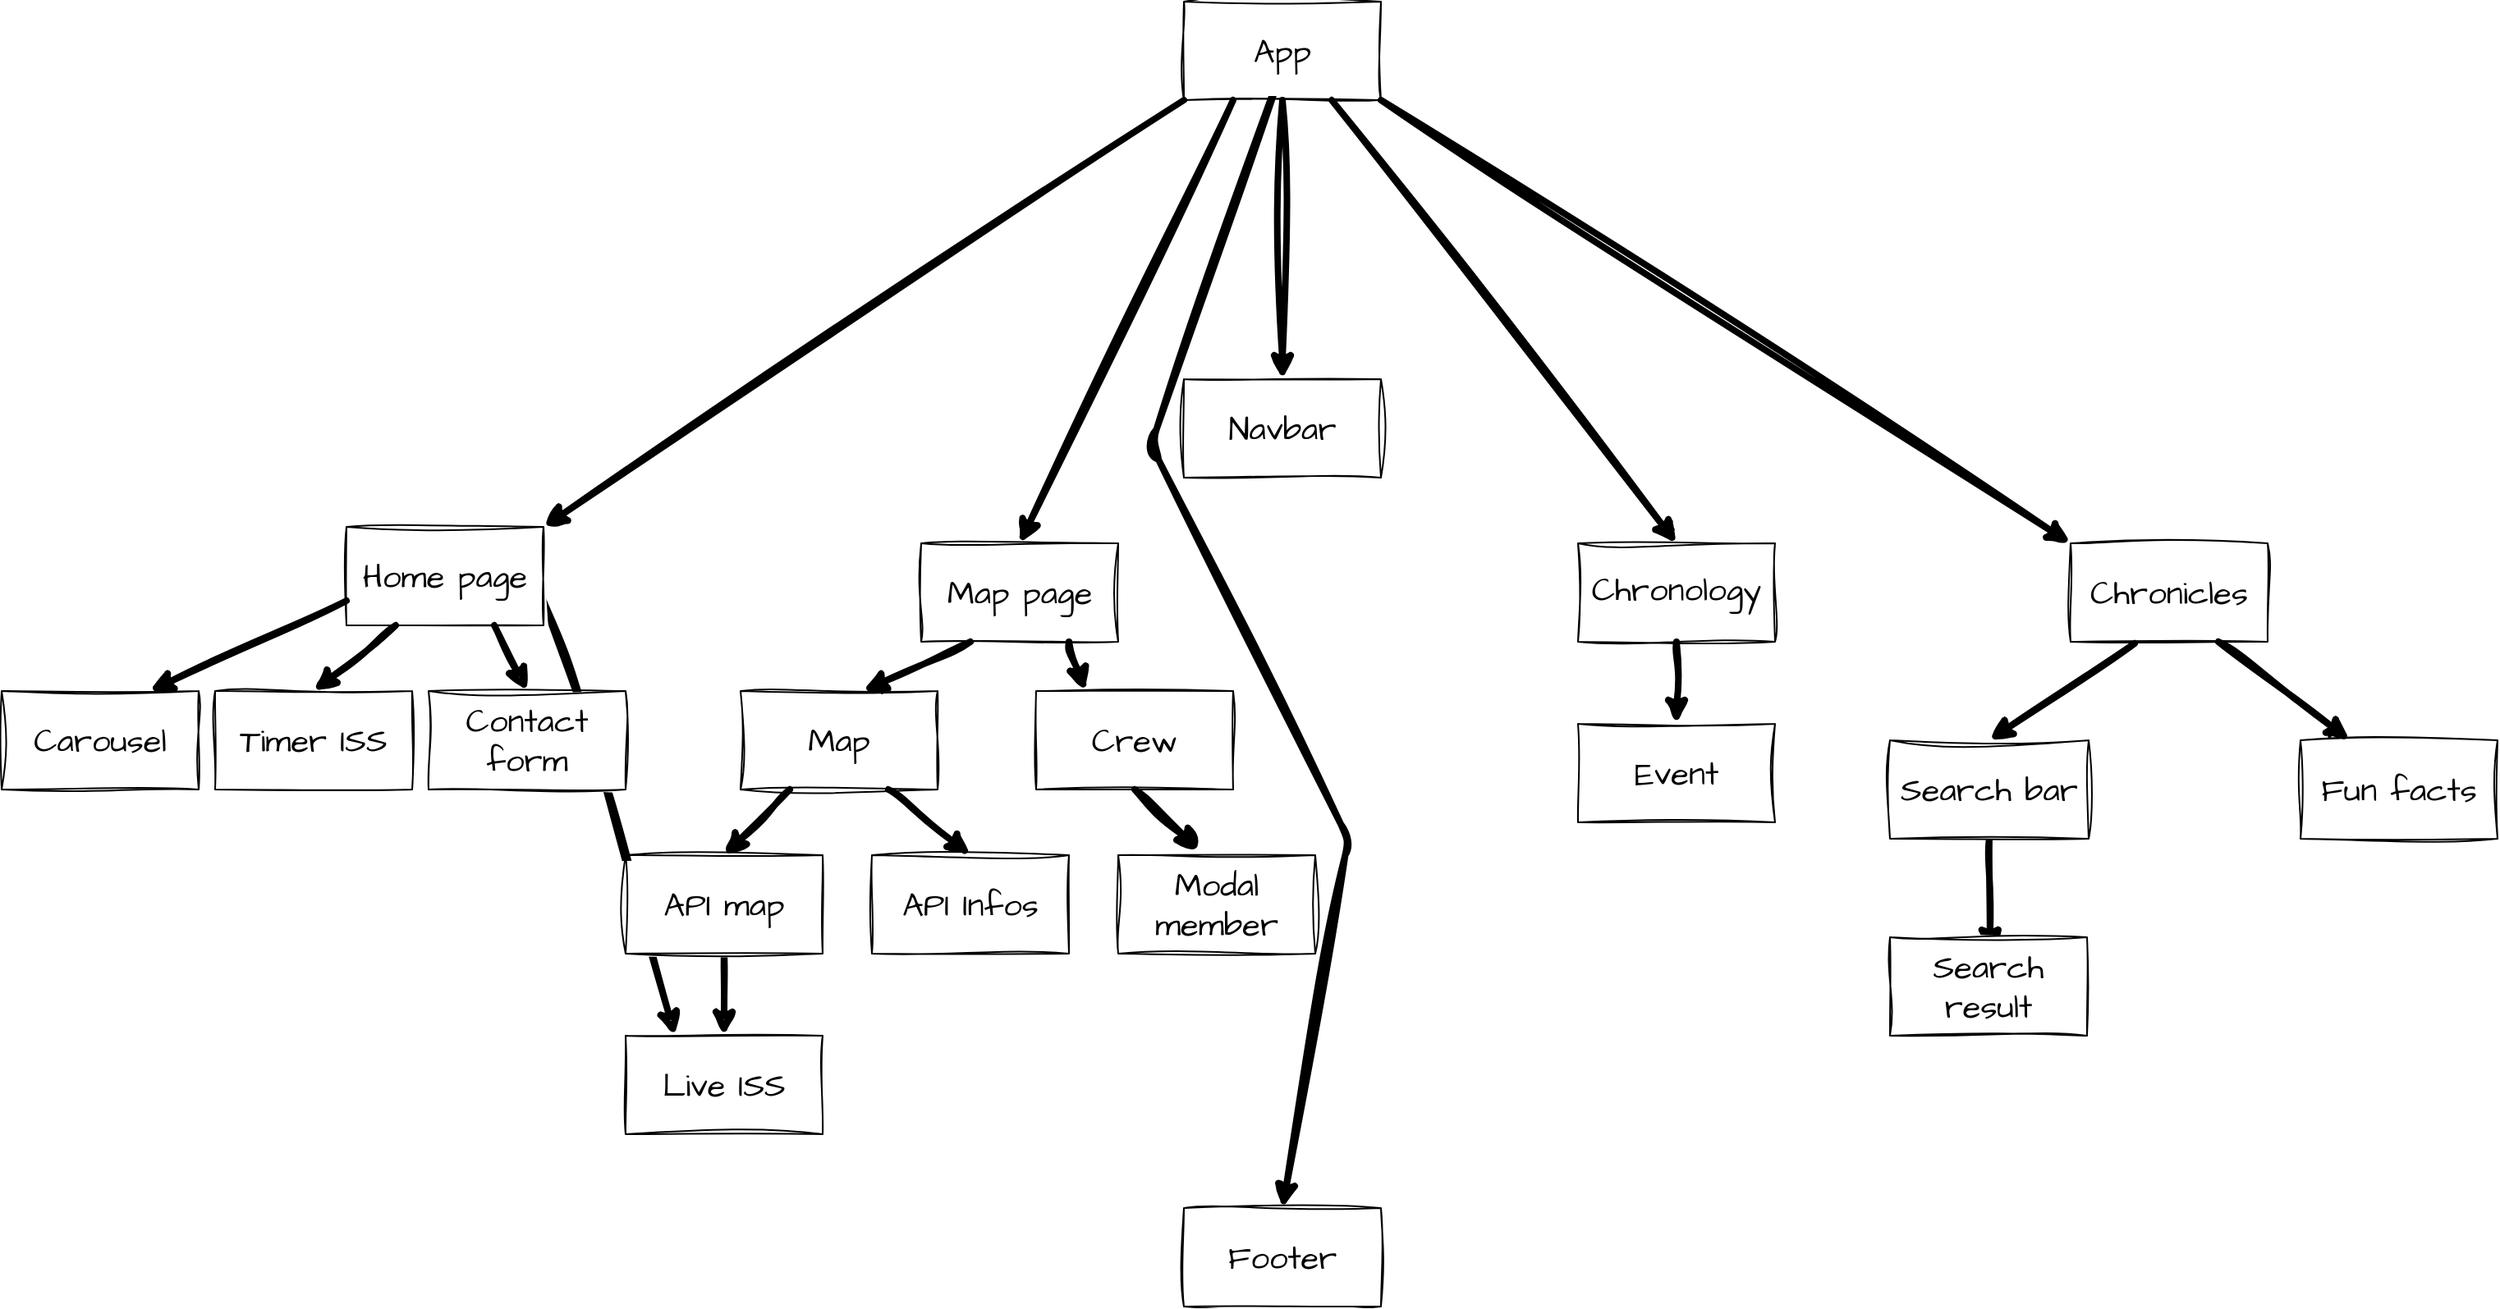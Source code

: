 <mxfile>
    <diagram id="8fh8tiqYqjvUhla_4DWy" name="Page-1">
        <mxGraphModel dx="1703" dy="1685" grid="1" gridSize="10" guides="1" tooltips="1" connect="1" arrows="1" fold="1" page="1" pageScale="1" pageWidth="827" pageHeight="1169" math="0" shadow="0">
            <root>
                <mxCell id="0"/>
                <mxCell id="1" parent="0"/>
                <mxCell id="39" style="edgeStyle=none;sketch=1;hachureGap=4;jiggle=2;curveFitting=1;html=1;exitX=1;exitY=0.75;exitDx=0;exitDy=0;strokeWidth=4;fontFamily=Architects Daughter;fontSource=https%3A%2F%2Ffonts.googleapis.com%2Fcss%3Ffamily%3DArchitects%2BDaughter;fontSize=16;fillColor=#FFFFFF;entryX=0.25;entryY=0;entryDx=0;entryDy=0;" parent="1" source="4" target="26" edge="1">
                    <mxGeometry relative="1" as="geometry">
                        <mxPoint x="-20" y="200" as="targetPoint"/>
                        <Array as="points">
                            <mxPoint x="-40" y="240"/>
                        </Array>
                    </mxGeometry>
                </mxCell>
                <mxCell id="53" style="edgeStyle=none;sketch=1;hachureGap=4;jiggle=2;curveFitting=1;html=1;exitX=0.5;exitY=1;exitDx=0;exitDy=0;entryX=0.5;entryY=0;entryDx=0;entryDy=0;strokeWidth=4;fontFamily=Architects Daughter;fontSource=https%3A%2F%2Ffonts.googleapis.com%2Fcss%3Ffamily%3DArchitects%2BDaughter;fontSize=16;fillColor=#FFFFFF;" parent="1" source="3" target="44" edge="1">
                    <mxGeometry relative="1" as="geometry">
                        <Array as="points">
                            <mxPoint x="300" y="60"/>
                            <mxPoint x="420" y="300"/>
                        </Array>
                    </mxGeometry>
                </mxCell>
                <mxCell id="12" value="" style="endArrow=classic;html=1;sketch=1;hachureGap=4;jiggle=2;curveFitting=1;fontFamily=Architects Daughter;fontSource=https%3A%2F%2Ffonts.googleapis.com%2Fcss%3Ffamily%3DArchitects%2BDaughter;fontSize=16;entryX=1;entryY=0;entryDx=0;entryDy=0;fillColor=#FFFFFF;strokeWidth=4;exitX=0;exitY=1;exitDx=0;exitDy=0;" parent="1" source="2" target="4" edge="1">
                    <mxGeometry width="50" height="50" relative="1" as="geometry">
                        <mxPoint x="340" y="80" as="sourcePoint"/>
                        <mxPoint x="420" y="340" as="targetPoint"/>
                    </mxGeometry>
                </mxCell>
                <mxCell id="13" value="" style="endArrow=classic;html=1;sketch=1;hachureGap=4;jiggle=2;curveFitting=1;fontFamily=Architects Daughter;fontSource=https%3A%2F%2Ffonts.googleapis.com%2Fcss%3Ffamily%3DArchitects%2BDaughter;fontSize=16;entryX=0.5;entryY=0;entryDx=0;entryDy=0;fillColor=#FFFFFF;strokeWidth=4;exitX=0.25;exitY=1;exitDx=0;exitDy=0;" parent="1" source="2" target="5" edge="1">
                    <mxGeometry width="50" height="50" relative="1" as="geometry">
                        <mxPoint x="350" y="90" as="sourcePoint"/>
                        <mxPoint x="150" y="140" as="targetPoint"/>
                    </mxGeometry>
                </mxCell>
                <mxCell id="14" value="" style="endArrow=classic;html=1;sketch=1;hachureGap=4;jiggle=2;curveFitting=1;fontFamily=Architects Daughter;fontSource=https%3A%2F%2Ffonts.googleapis.com%2Fcss%3Ffamily%3DArchitects%2BDaughter;fontSize=16;entryX=0.5;entryY=0;entryDx=0;entryDy=0;fillColor=#FFFFFF;strokeWidth=4;exitX=0.75;exitY=1;exitDx=0;exitDy=0;" parent="1" source="2" target="6" edge="1">
                    <mxGeometry width="50" height="50" relative="1" as="geometry">
                        <mxPoint x="360" y="100" as="sourcePoint"/>
                        <mxPoint x="160" y="150" as="targetPoint"/>
                    </mxGeometry>
                </mxCell>
                <mxCell id="15" value="" style="endArrow=classic;html=1;sketch=1;hachureGap=4;jiggle=2;curveFitting=1;fontFamily=Architects Daughter;fontSource=https%3A%2F%2Ffonts.googleapis.com%2Fcss%3Ffamily%3DArchitects%2BDaughter;fontSize=16;entryX=0;entryY=0;entryDx=0;entryDy=0;fillColor=#FFFFFF;strokeWidth=4;exitX=1;exitY=1;exitDx=0;exitDy=0;" parent="1" source="2" target="7" edge="1">
                    <mxGeometry width="50" height="50" relative="1" as="geometry">
                        <mxPoint x="370" y="110" as="sourcePoint"/>
                        <mxPoint x="170" y="160" as="targetPoint"/>
                    </mxGeometry>
                </mxCell>
                <mxCell id="18" value="" style="group" parent="1" vertex="1" connectable="0">
                    <mxGeometry x="-190" y="110" width="120" height="60" as="geometry"/>
                </mxCell>
                <mxCell id="4" value="" style="rounded=0;whiteSpace=wrap;html=1;sketch=1;hachureGap=4;jiggle=2;curveFitting=1;fontFamily=Architects Daughter;fontSource=https%3A%2F%2Ffonts.googleapis.com%2Fcss%3Ffamily%3DArchitects%2BDaughter;fontSize=20;" parent="18" vertex="1">
                    <mxGeometry width="120" height="60" as="geometry"/>
                </mxCell>
                <mxCell id="8" value="Home page" style="text;html=1;strokeColor=none;fillColor=none;align=center;verticalAlign=middle;whiteSpace=wrap;rounded=0;sketch=1;hachureGap=4;jiggle=2;curveFitting=1;fontFamily=Architects Daughter;fontSource=https%3A%2F%2Ffonts.googleapis.com%2Fcss%3Ffamily%3DArchitects%2BDaughter;fontSize=20;" parent="18" vertex="1">
                    <mxGeometry y="15" width="120" height="30" as="geometry"/>
                </mxCell>
                <mxCell id="21" value="" style="group" parent="1" vertex="1" connectable="0">
                    <mxGeometry x="-400" y="210" width="120" height="60" as="geometry"/>
                </mxCell>
                <mxCell id="16" value="" style="whiteSpace=wrap;html=1;sketch=1;hachureGap=4;jiggle=2;curveFitting=1;fontFamily=Architects Daughter;fontSource=https%3A%2F%2Ffonts.googleapis.com%2Fcss%3Ffamily%3DArchitects%2BDaughter;fontSize=20;" parent="21" vertex="1">
                    <mxGeometry width="120" height="60" as="geometry"/>
                </mxCell>
                <mxCell id="17" value="Carousel" style="text;html=1;strokeColor=none;fillColor=none;align=center;verticalAlign=middle;whiteSpace=wrap;rounded=0;sketch=1;hachureGap=4;jiggle=2;curveFitting=1;fontFamily=Architects Daughter;fontSource=https%3A%2F%2Ffonts.googleapis.com%2Fcss%3Ffamily%3DArchitects%2BDaughter;fontSize=20;" parent="21" vertex="1">
                    <mxGeometry x="30" y="15" width="60" height="30" as="geometry"/>
                </mxCell>
                <mxCell id="22" value="" style="group" parent="1" vertex="1" connectable="0">
                    <mxGeometry x="160" y="120" width="120" height="60" as="geometry"/>
                </mxCell>
                <mxCell id="5" value="" style="rounded=0;whiteSpace=wrap;html=1;sketch=1;hachureGap=4;jiggle=2;curveFitting=1;fontFamily=Architects Daughter;fontSource=https%3A%2F%2Ffonts.googleapis.com%2Fcss%3Ffamily%3DArchitects%2BDaughter;fontSize=20;" parent="22" vertex="1">
                    <mxGeometry width="120" height="60" as="geometry"/>
                </mxCell>
                <mxCell id="9" value="Map page" style="text;html=1;strokeColor=none;fillColor=none;align=center;verticalAlign=middle;whiteSpace=wrap;rounded=0;sketch=1;hachureGap=4;jiggle=2;curveFitting=1;fontFamily=Architects Daughter;fontSource=https%3A%2F%2Ffonts.googleapis.com%2Fcss%3Ffamily%3DArchitects%2BDaughter;fontSize=20;" parent="22" vertex="1">
                    <mxGeometry y="15" width="120" height="30" as="geometry"/>
                </mxCell>
                <mxCell id="23" value="" style="group" parent="1" vertex="1" connectable="0">
                    <mxGeometry x="560" y="120" width="120" height="60" as="geometry"/>
                </mxCell>
                <mxCell id="6" value="" style="rounded=0;whiteSpace=wrap;html=1;sketch=1;hachureGap=4;jiggle=2;curveFitting=1;fontFamily=Architects Daughter;fontSource=https%3A%2F%2Ffonts.googleapis.com%2Fcss%3Ffamily%3DArchitects%2BDaughter;fontSize=20;" parent="23" vertex="1">
                    <mxGeometry width="120" height="60" as="geometry"/>
                </mxCell>
                <mxCell id="10" value="Chronology" style="text;html=1;strokeColor=none;fillColor=none;align=center;verticalAlign=middle;whiteSpace=wrap;rounded=0;sketch=1;hachureGap=4;jiggle=2;curveFitting=1;fontFamily=Architects Daughter;fontSource=https%3A%2F%2Ffonts.googleapis.com%2Fcss%3Ffamily%3DArchitects%2BDaughter;fontSize=20;" parent="23" vertex="1">
                    <mxGeometry x="25" y="10" width="70" height="35" as="geometry"/>
                </mxCell>
                <mxCell id="24" value="" style="group" parent="1" vertex="1" connectable="0">
                    <mxGeometry x="860" y="120" width="120" height="60" as="geometry"/>
                </mxCell>
                <mxCell id="7" value="" style="rounded=0;whiteSpace=wrap;html=1;sketch=1;hachureGap=4;jiggle=2;curveFitting=1;fontFamily=Architects Daughter;fontSource=https%3A%2F%2Ffonts.googleapis.com%2Fcss%3Ffamily%3DArchitects%2BDaughter;fontSize=20;" parent="24" vertex="1">
                    <mxGeometry width="120" height="60" as="geometry"/>
                </mxCell>
                <mxCell id="11" value="Chronicles" style="text;html=1;strokeColor=none;fillColor=none;align=center;verticalAlign=middle;whiteSpace=wrap;rounded=0;sketch=1;hachureGap=4;jiggle=2;curveFitting=1;fontFamily=Architects Daughter;fontSource=https%3A%2F%2Ffonts.googleapis.com%2Fcss%3Ffamily%3DArchitects%2BDaughter;fontSize=20;" parent="24" vertex="1">
                    <mxGeometry x="30" y="15" width="60" height="30" as="geometry"/>
                </mxCell>
                <mxCell id="30" value="" style="group" parent="1" vertex="1" connectable="0">
                    <mxGeometry x="320" y="-210" width="120" height="60" as="geometry"/>
                </mxCell>
                <mxCell id="2" value="" style="rounded=0;whiteSpace=wrap;html=1;sketch=1;hachureGap=4;jiggle=2;curveFitting=1;fontFamily=Architects Daughter;fontSource=https%3A%2F%2Ffonts.googleapis.com%2Fcss%3Ffamily%3DArchitects%2BDaughter;fontSize=20;" parent="30" vertex="1">
                    <mxGeometry width="120" height="60" as="geometry"/>
                </mxCell>
                <mxCell id="3" value="App" style="text;html=1;strokeColor=none;fillColor=none;align=center;verticalAlign=middle;whiteSpace=wrap;rounded=0;sketch=1;hachureGap=4;jiggle=2;curveFitting=1;fontFamily=Architects Daughter;fontSource=https%3A%2F%2Ffonts.googleapis.com%2Fcss%3Ffamily%3DArchitects%2BDaughter;fontSize=20;" parent="30" vertex="1">
                    <mxGeometry x="30" y="20" width="60" height="20" as="geometry"/>
                </mxCell>
                <mxCell id="34" value="" style="group" parent="1" vertex="1" connectable="0">
                    <mxGeometry x="-140" y="210" width="120" height="60" as="geometry"/>
                </mxCell>
                <mxCell id="29" value="" style="rounded=0;whiteSpace=wrap;html=1;sketch=1;hachureGap=4;jiggle=2;curveFitting=1;fontFamily=Architects Daughter;fontSource=https%3A%2F%2Ffonts.googleapis.com%2Fcss%3Ffamily%3DArchitects%2BDaughter;fontSize=20;" parent="34" vertex="1">
                    <mxGeometry width="120" height="60" as="geometry"/>
                </mxCell>
                <mxCell id="32" value="Contact form" style="text;html=1;strokeColor=none;fillColor=none;align=center;verticalAlign=middle;whiteSpace=wrap;rounded=0;sketch=1;hachureGap=4;jiggle=2;curveFitting=1;fontFamily=Architects Daughter;fontSource=https%3A%2F%2Ffonts.googleapis.com%2Fcss%3Ffamily%3DArchitects%2BDaughter;fontSize=20;" parent="34" vertex="1">
                    <mxGeometry x="30" y="15" width="60" height="30" as="geometry"/>
                </mxCell>
                <mxCell id="35" value="" style="group" parent="1" vertex="1" connectable="0">
                    <mxGeometry x="-20" y="420" width="120" height="60" as="geometry"/>
                </mxCell>
                <mxCell id="26" value="" style="rounded=0;whiteSpace=wrap;html=1;sketch=1;hachureGap=4;jiggle=2;curveFitting=1;fontFamily=Architects Daughter;fontSource=https%3A%2F%2Ffonts.googleapis.com%2Fcss%3Ffamily%3DArchitects%2BDaughter;fontSize=20;" parent="35" vertex="1">
                    <mxGeometry width="120" height="60" as="geometry"/>
                </mxCell>
                <mxCell id="33" value="Live ISS" style="text;html=1;strokeColor=none;fillColor=none;align=center;verticalAlign=middle;whiteSpace=wrap;rounded=0;sketch=1;hachureGap=4;jiggle=2;curveFitting=1;fontFamily=Architects Daughter;fontSource=https%3A%2F%2Ffonts.googleapis.com%2Fcss%3Ffamily%3DArchitects%2BDaughter;fontSize=20;" parent="35" vertex="1">
                    <mxGeometry y="15" width="120" height="30" as="geometry"/>
                </mxCell>
                <mxCell id="36" value="" style="group" parent="1" vertex="1" connectable="0">
                    <mxGeometry x="-270" y="210" width="120" height="60" as="geometry"/>
                </mxCell>
                <mxCell id="28" value="" style="rounded=0;whiteSpace=wrap;html=1;sketch=1;hachureGap=4;jiggle=2;curveFitting=1;fontFamily=Architects Daughter;fontSource=https%3A%2F%2Ffonts.googleapis.com%2Fcss%3Ffamily%3DArchitects%2BDaughter;fontSize=20;" parent="36" vertex="1">
                    <mxGeometry width="120" height="60" as="geometry"/>
                </mxCell>
                <mxCell id="31" value="Timer ISS" style="text;html=1;strokeColor=none;fillColor=none;align=center;verticalAlign=middle;whiteSpace=wrap;rounded=0;sketch=1;hachureGap=4;jiggle=2;curveFitting=1;fontFamily=Architects Daughter;fontSource=https%3A%2F%2Ffonts.googleapis.com%2Fcss%3Ffamily%3DArchitects%2BDaughter;fontSize=20;" parent="36" vertex="1">
                    <mxGeometry y="15" width="120" height="30" as="geometry"/>
                </mxCell>
                <mxCell id="43" value="" style="group" parent="1" vertex="1" connectable="0">
                    <mxGeometry x="320" y="20" width="120" height="60" as="geometry"/>
                </mxCell>
                <mxCell id="41" value="" style="rounded=0;whiteSpace=wrap;html=1;sketch=1;hachureGap=4;jiggle=2;curveFitting=1;fontFamily=Architects Daughter;fontSource=https%3A%2F%2Ffonts.googleapis.com%2Fcss%3Ffamily%3DArchitects%2BDaughter;fontSize=20;" parent="43" vertex="1">
                    <mxGeometry width="120" height="60" as="geometry"/>
                </mxCell>
                <mxCell id="42" value="Navbar" style="text;html=1;strokeColor=none;fillColor=none;align=center;verticalAlign=middle;whiteSpace=wrap;rounded=0;sketch=1;hachureGap=4;jiggle=2;curveFitting=1;fontFamily=Architects Daughter;fontSource=https%3A%2F%2Ffonts.googleapis.com%2Fcss%3Ffamily%3DArchitects%2BDaughter;fontSize=20;" parent="43" vertex="1">
                    <mxGeometry x="30" y="15" width="60" height="30" as="geometry"/>
                </mxCell>
                <mxCell id="50" value="" style="group" parent="1" vertex="1" connectable="0">
                    <mxGeometry x="320" y="525" width="120" height="60" as="geometry"/>
                </mxCell>
                <mxCell id="44" value="" style="rounded=0;whiteSpace=wrap;html=1;sketch=1;hachureGap=4;jiggle=2;curveFitting=1;fontFamily=Architects Daughter;fontSource=https%3A%2F%2Ffonts.googleapis.com%2Fcss%3Ffamily%3DArchitects%2BDaughter;fontSize=20;" parent="50" vertex="1">
                    <mxGeometry width="120" height="60" as="geometry"/>
                </mxCell>
                <mxCell id="46" value="Footer" style="text;html=1;strokeColor=none;fillColor=none;align=center;verticalAlign=middle;whiteSpace=wrap;rounded=0;sketch=1;hachureGap=4;jiggle=2;curveFitting=1;fontFamily=Architects Daughter;fontSource=https%3A%2F%2Ffonts.googleapis.com%2Fcss%3Ffamily%3DArchitects%2BDaughter;fontSize=20;" parent="50" vertex="1">
                    <mxGeometry x="30" y="15" width="60" height="30" as="geometry"/>
                </mxCell>
                <mxCell id="52" style="edgeStyle=none;sketch=1;hachureGap=4;jiggle=2;curveFitting=1;html=1;exitX=0.5;exitY=1;exitDx=0;exitDy=0;entryX=0.5;entryY=0;entryDx=0;entryDy=0;strokeWidth=4;fontFamily=Architects Daughter;fontSource=https%3A%2F%2Ffonts.googleapis.com%2Fcss%3Ffamily%3DArchitects%2BDaughter;fontSize=16;fillColor=#FFFFFF;" parent="1" source="2" target="41" edge="1">
                    <mxGeometry relative="1" as="geometry"/>
                </mxCell>
                <mxCell id="56" style="edgeStyle=none;sketch=1;hachureGap=4;jiggle=2;curveFitting=1;html=1;exitX=0.75;exitY=1;exitDx=0;exitDy=0;entryX=0.5;entryY=0;entryDx=0;entryDy=0;strokeWidth=4;fontFamily=Architects Daughter;fontSource=https%3A%2F%2Ffonts.googleapis.com%2Fcss%3Ffamily%3DArchitects%2BDaughter;fontSize=16;fillColor=#FFFFFF;" parent="1" source="4" target="29" edge="1">
                    <mxGeometry relative="1" as="geometry"/>
                </mxCell>
                <mxCell id="57" style="edgeStyle=none;sketch=1;hachureGap=4;jiggle=2;curveFitting=1;html=1;exitX=0.25;exitY=1;exitDx=0;exitDy=0;entryX=0.5;entryY=0;entryDx=0;entryDy=0;strokeWidth=4;fontFamily=Architects Daughter;fontSource=https%3A%2F%2Ffonts.googleapis.com%2Fcss%3Ffamily%3DArchitects%2BDaughter;fontSize=16;fillColor=#FFFFFF;" parent="1" source="4" target="28" edge="1">
                    <mxGeometry relative="1" as="geometry"/>
                </mxCell>
                <mxCell id="58" style="edgeStyle=none;sketch=1;hachureGap=4;jiggle=2;curveFitting=1;html=1;exitX=0;exitY=0.75;exitDx=0;exitDy=0;entryX=0.75;entryY=0;entryDx=0;entryDy=0;strokeWidth=4;fontFamily=Architects Daughter;fontSource=https%3A%2F%2Ffonts.googleapis.com%2Fcss%3Ffamily%3DArchitects%2BDaughter;fontSize=16;fillColor=#FFFFFF;" parent="1" source="4" target="16" edge="1">
                    <mxGeometry relative="1" as="geometry"/>
                </mxCell>
                <mxCell id="64" value="" style="group" parent="1" vertex="1" connectable="0">
                    <mxGeometry x="50" y="210" width="120" height="60" as="geometry"/>
                </mxCell>
                <mxCell id="60" value="" style="rounded=0;whiteSpace=wrap;html=1;sketch=1;hachureGap=4;jiggle=2;curveFitting=1;fontFamily=Architects Daughter;fontSource=https%3A%2F%2Ffonts.googleapis.com%2Fcss%3Ffamily%3DArchitects%2BDaughter;fontSize=20;" parent="64" vertex="1">
                    <mxGeometry width="120" height="60" as="geometry"/>
                </mxCell>
                <mxCell id="62" value="Map" style="text;html=1;strokeColor=none;fillColor=none;align=center;verticalAlign=middle;whiteSpace=wrap;rounded=0;sketch=1;hachureGap=4;jiggle=2;curveFitting=1;fontFamily=Architects Daughter;fontSource=https%3A%2F%2Ffonts.googleapis.com%2Fcss%3Ffamily%3DArchitects%2BDaughter;fontSize=20;" parent="64" vertex="1">
                    <mxGeometry x="30" y="15" width="60" height="30" as="geometry"/>
                </mxCell>
                <mxCell id="65" value="" style="group" parent="1" vertex="1" connectable="0">
                    <mxGeometry x="230" y="210" width="120" height="60" as="geometry"/>
                </mxCell>
                <mxCell id="61" value="" style="rounded=0;whiteSpace=wrap;html=1;sketch=1;hachureGap=4;jiggle=2;curveFitting=1;fontFamily=Architects Daughter;fontSource=https%3A%2F%2Ffonts.googleapis.com%2Fcss%3Ffamily%3DArchitects%2BDaughter;fontSize=20;" parent="65" vertex="1">
                    <mxGeometry width="120" height="60" as="geometry"/>
                </mxCell>
                <mxCell id="63" value="Crew" style="text;html=1;strokeColor=none;fillColor=none;align=center;verticalAlign=middle;whiteSpace=wrap;rounded=0;sketch=1;hachureGap=4;jiggle=2;curveFitting=1;fontFamily=Architects Daughter;fontSource=https%3A%2F%2Ffonts.googleapis.com%2Fcss%3Ffamily%3DArchitects%2BDaughter;fontSize=20;" parent="65" vertex="1">
                    <mxGeometry x="30" y="10" width="60" height="40" as="geometry"/>
                </mxCell>
                <mxCell id="66" value="API Infos" style="rounded=0;whiteSpace=wrap;html=1;sketch=1;hachureGap=4;jiggle=2;curveFitting=1;fontFamily=Architects Daughter;fontSource=https%3A%2F%2Ffonts.googleapis.com%2Fcss%3Ffamily%3DArchitects%2BDaughter;fontSize=20;" parent="1" vertex="1">
                    <mxGeometry x="130" y="310" width="120" height="60" as="geometry"/>
                </mxCell>
                <mxCell id="71" style="edgeStyle=none;sketch=1;hachureGap=4;jiggle=2;curveFitting=1;html=1;exitX=0.5;exitY=1;exitDx=0;exitDy=0;entryX=0.5;entryY=0;entryDx=0;entryDy=0;strokeWidth=4;fontFamily=Architects Daughter;fontSource=https%3A%2F%2Ffonts.googleapis.com%2Fcss%3Ffamily%3DArchitects%2BDaughter;fontSize=16;fillColor=#FFFFFF;" parent="1" source="67" target="26" edge="1">
                    <mxGeometry relative="1" as="geometry"/>
                </mxCell>
                <mxCell id="67" value="API map" style="rounded=0;whiteSpace=wrap;html=1;sketch=1;hachureGap=4;jiggle=2;curveFitting=1;fontFamily=Architects Daughter;fontSource=https%3A%2F%2Ffonts.googleapis.com%2Fcss%3Ffamily%3DArchitects%2BDaughter;fontSize=20;" parent="1" vertex="1">
                    <mxGeometry x="-20" y="310" width="120" height="60" as="geometry"/>
                </mxCell>
                <mxCell id="72" style="edgeStyle=none;sketch=1;hachureGap=4;jiggle=2;curveFitting=1;html=1;exitX=0.25;exitY=1;exitDx=0;exitDy=0;entryX=0.5;entryY=0;entryDx=0;entryDy=0;strokeWidth=4;fontFamily=Architects Daughter;fontSource=https%3A%2F%2Ffonts.googleapis.com%2Fcss%3Ffamily%3DArchitects%2BDaughter;fontSize=16;fillColor=#FFFFFF;" parent="1" source="60" target="67" edge="1">
                    <mxGeometry relative="1" as="geometry"/>
                </mxCell>
                <mxCell id="73" style="edgeStyle=none;sketch=1;hachureGap=4;jiggle=2;curveFitting=1;html=1;exitX=0.75;exitY=1;exitDx=0;exitDy=0;entryX=0.5;entryY=0;entryDx=0;entryDy=0;strokeWidth=4;fontFamily=Architects Daughter;fontSource=https%3A%2F%2Ffonts.googleapis.com%2Fcss%3Ffamily%3DArchitects%2BDaughter;fontSize=16;fillColor=#FFFFFF;" parent="1" source="60" target="66" edge="1">
                    <mxGeometry relative="1" as="geometry"/>
                </mxCell>
                <mxCell id="74" style="edgeStyle=none;sketch=1;hachureGap=4;jiggle=2;curveFitting=1;html=1;exitX=0.25;exitY=1;exitDx=0;exitDy=0;entryX=0.621;entryY=0;entryDx=0;entryDy=0;entryPerimeter=0;strokeWidth=4;fontFamily=Architects Daughter;fontSource=https%3A%2F%2Ffonts.googleapis.com%2Fcss%3Ffamily%3DArchitects%2BDaughter;fontSize=16;fillColor=#FFFFFF;" parent="1" source="5" target="60" edge="1">
                    <mxGeometry relative="1" as="geometry"/>
                </mxCell>
                <mxCell id="75" style="edgeStyle=none;sketch=1;hachureGap=4;jiggle=2;curveFitting=1;html=1;exitX=0.75;exitY=1;exitDx=0;exitDy=0;entryX=0.25;entryY=0;entryDx=0;entryDy=0;strokeWidth=4;fontFamily=Architects Daughter;fontSource=https%3A%2F%2Ffonts.googleapis.com%2Fcss%3Ffamily%3DArchitects%2BDaughter;fontSize=16;fillColor=#FFFFFF;" parent="1" source="5" target="61" edge="1">
                    <mxGeometry relative="1" as="geometry"/>
                </mxCell>
                <mxCell id="76" value="Modal member" style="rounded=0;whiteSpace=wrap;html=1;sketch=1;hachureGap=4;jiggle=2;curveFitting=1;fontFamily=Architects Daughter;fontSource=https%3A%2F%2Ffonts.googleapis.com%2Fcss%3Ffamily%3DArchitects%2BDaughter;fontSize=20;" parent="1" vertex="1">
                    <mxGeometry x="280" y="310" width="120" height="60" as="geometry"/>
                </mxCell>
                <mxCell id="80" style="edgeStyle=none;sketch=1;hachureGap=4;jiggle=2;curveFitting=1;html=1;exitX=0.5;exitY=1;exitDx=0;exitDy=0;entryX=0.413;entryY=-0.05;entryDx=0;entryDy=0;entryPerimeter=0;strokeWidth=4;fontFamily=Architects Daughter;fontSource=https%3A%2F%2Ffonts.googleapis.com%2Fcss%3Ffamily%3DArchitects%2BDaughter;fontSize=16;fillColor=#FFFFFF;" parent="1" source="61" target="76" edge="1">
                    <mxGeometry relative="1" as="geometry"/>
                </mxCell>
                <mxCell id="81" value="Event" style="rounded=0;whiteSpace=wrap;html=1;sketch=1;hachureGap=4;jiggle=2;curveFitting=1;fontFamily=Architects Daughter;fontSource=https%3A%2F%2Ffonts.googleapis.com%2Fcss%3Ffamily%3DArchitects%2BDaughter;fontSize=20;" parent="1" vertex="1">
                    <mxGeometry x="560" y="230" width="120" height="60" as="geometry"/>
                </mxCell>
                <mxCell id="82" style="edgeStyle=none;sketch=1;hachureGap=4;jiggle=2;curveFitting=1;html=1;exitX=0.5;exitY=1;exitDx=0;exitDy=0;entryX=0.5;entryY=0;entryDx=0;entryDy=0;strokeWidth=4;fontFamily=Architects Daughter;fontSource=https%3A%2F%2Ffonts.googleapis.com%2Fcss%3Ffamily%3DArchitects%2BDaughter;fontSize=16;fillColor=#FFFFFF;" parent="1" source="6" target="81" edge="1">
                    <mxGeometry relative="1" as="geometry"/>
                </mxCell>
                <mxCell id="83" value="Fun facts" style="rounded=0;whiteSpace=wrap;html=1;sketch=1;hachureGap=4;jiggle=2;curveFitting=1;fontFamily=Architects Daughter;fontSource=https%3A%2F%2Ffonts.googleapis.com%2Fcss%3Ffamily%3DArchitects%2BDaughter;fontSize=20;" parent="1" vertex="1">
                    <mxGeometry x="1000" y="240" width="120" height="60" as="geometry"/>
                </mxCell>
                <mxCell id="86" style="edgeStyle=none;sketch=1;hachureGap=4;jiggle=2;curveFitting=1;html=1;exitX=0.5;exitY=1;exitDx=0;exitDy=0;strokeWidth=4;fontFamily=Architects Daughter;fontSource=https%3A%2F%2Ffonts.googleapis.com%2Fcss%3Ffamily%3DArchitects%2BDaughter;fontSize=16;fillColor=#FFFFFF;" parent="1" source="84" edge="1">
                    <mxGeometry relative="1" as="geometry">
                        <mxPoint x="811" y="370" as="targetPoint"/>
                    </mxGeometry>
                </mxCell>
                <mxCell id="84" value="Search bar" style="rounded=0;whiteSpace=wrap;html=1;sketch=1;hachureGap=4;jiggle=2;curveFitting=1;fontFamily=Architects Daughter;fontSource=https%3A%2F%2Ffonts.googleapis.com%2Fcss%3Ffamily%3DArchitects%2BDaughter;fontSize=20;" parent="1" vertex="1">
                    <mxGeometry x="750" y="240" width="121" height="60" as="geometry"/>
                </mxCell>
                <mxCell id="85" style="edgeStyle=none;sketch=1;hachureGap=4;jiggle=2;curveFitting=1;html=1;exitX=0.325;exitY=1.017;exitDx=0;exitDy=0;entryX=0.5;entryY=0;entryDx=0;entryDy=0;strokeWidth=4;fontFamily=Architects Daughter;fontSource=https%3A%2F%2Ffonts.googleapis.com%2Fcss%3Ffamily%3DArchitects%2BDaughter;fontSize=16;fillColor=#FFFFFF;exitPerimeter=0;" parent="1" source="7" target="84" edge="1">
                    <mxGeometry relative="1" as="geometry"/>
                </mxCell>
                <mxCell id="87" style="edgeStyle=none;sketch=1;hachureGap=4;jiggle=2;curveFitting=1;html=1;exitX=0.75;exitY=1;exitDx=0;exitDy=0;entryX=0.25;entryY=0;entryDx=0;entryDy=0;strokeWidth=4;fontFamily=Architects Daughter;fontSource=https%3A%2F%2Ffonts.googleapis.com%2Fcss%3Ffamily%3DArchitects%2BDaughter;fontSize=16;fillColor=#FFFFFF;" parent="1" source="7" target="83" edge="1">
                    <mxGeometry relative="1" as="geometry"/>
                </mxCell>
                <mxCell id="88" value="Search result" style="rounded=0;whiteSpace=wrap;html=1;sketch=1;hachureGap=4;jiggle=2;curveFitting=1;fontFamily=Architects Daughter;fontSource=https%3A%2F%2Ffonts.googleapis.com%2Fcss%3Ffamily%3DArchitects%2BDaughter;fontSize=20;" parent="1" vertex="1">
                    <mxGeometry x="750" y="360" width="120" height="60" as="geometry"/>
                </mxCell>
            </root>
        </mxGraphModel>
    </diagram>
</mxfile>